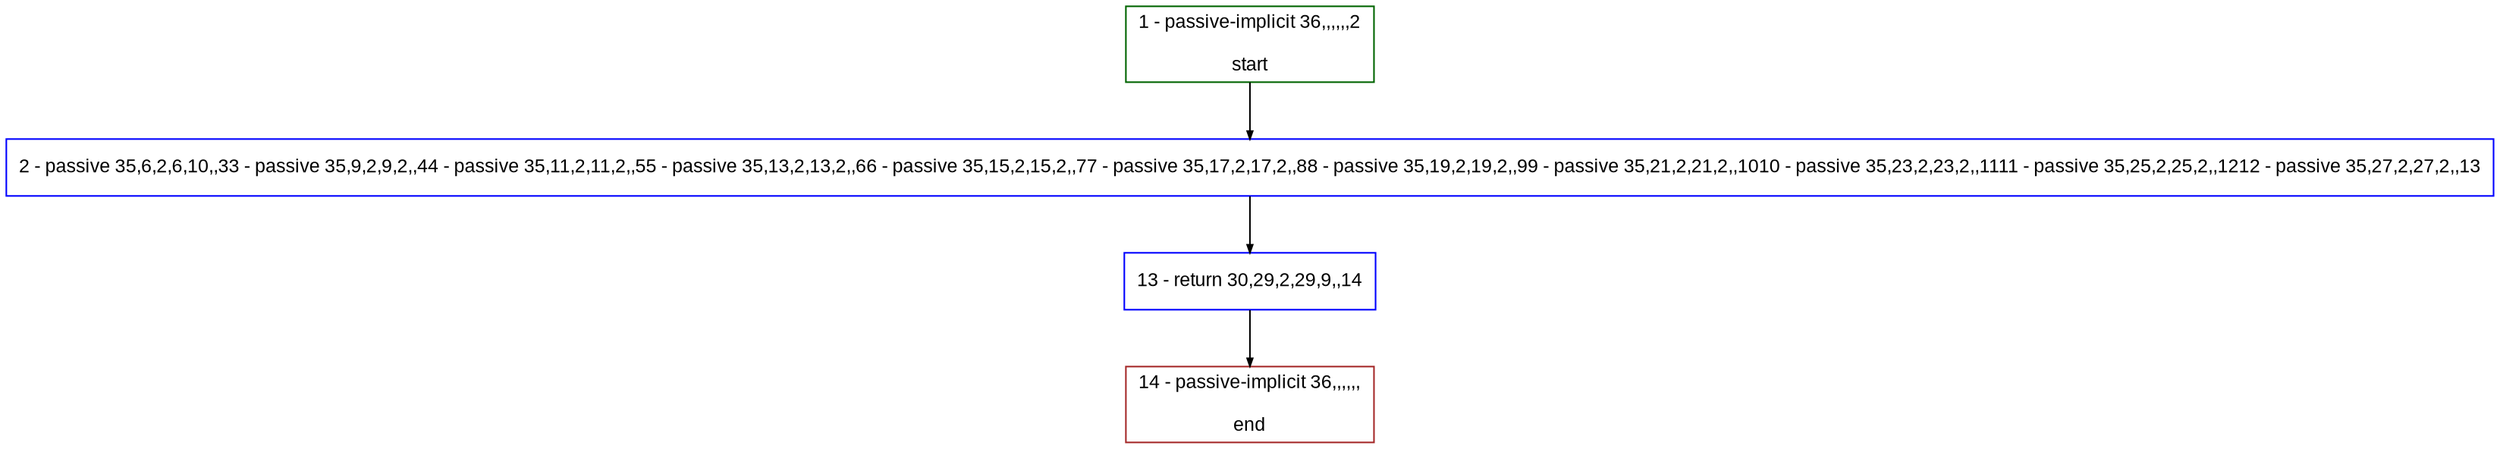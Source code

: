 digraph "" {
  graph [bgcolor="white", fillcolor="#FFFFCC", pack="true", packmode="clust", fontname="Arial", label="", fontsize="12", compound="true", style="rounded,filled"];
  node [node_initialized="no", fillcolor="white", fontname="Arial", label="", color="grey", fontsize="12", fixedsize="false", compound="true", shape="rectangle", style="filled"];
  edge [arrowtail="none", lhead="", fontcolor="black", fontname="Arial", label="", color="black", fontsize="12", arrowhead="normal", arrowsize="0.5", compound="true", ltail="", dir="forward"];
  __N1 [fillcolor="#ffffff", label="2 - passive 35,6,2,6,10,,33 - passive 35,9,2,9,2,,44 - passive 35,11,2,11,2,,55 - passive 35,13,2,13,2,,66 - passive 35,15,2,15,2,,77 - passive 35,17,2,17,2,,88 - passive 35,19,2,19,2,,99 - passive 35,21,2,21,2,,1010 - passive 35,23,2,23,2,,1111 - passive 35,25,2,25,2,,1212 - passive 35,27,2,27,2,,13", color="#0000ff", shape="box", style="filled"];
  __N2 [fillcolor="#ffffff", label="1 - passive-implicit 36,,,,,,2\n\nstart", color="#006400", shape="box", style="filled"];
  __N3 [fillcolor="#ffffff", label="13 - return 30,29,2,29,9,,14", color="#0000ff", shape="box", style="filled"];
  __N4 [fillcolor="#ffffff", label="14 - passive-implicit 36,,,,,,\n\nend", color="#a52a2a", shape="box", style="filled"];
  __N2 -> __N1 [arrowtail="none", color="#000000", label="", arrowhead="normal", dir="forward"];
  __N1 -> __N3 [arrowtail="none", color="#000000", label="", arrowhead="normal", dir="forward"];
  __N3 -> __N4 [arrowtail="none", color="#000000", label="", arrowhead="normal", dir="forward"];
}
